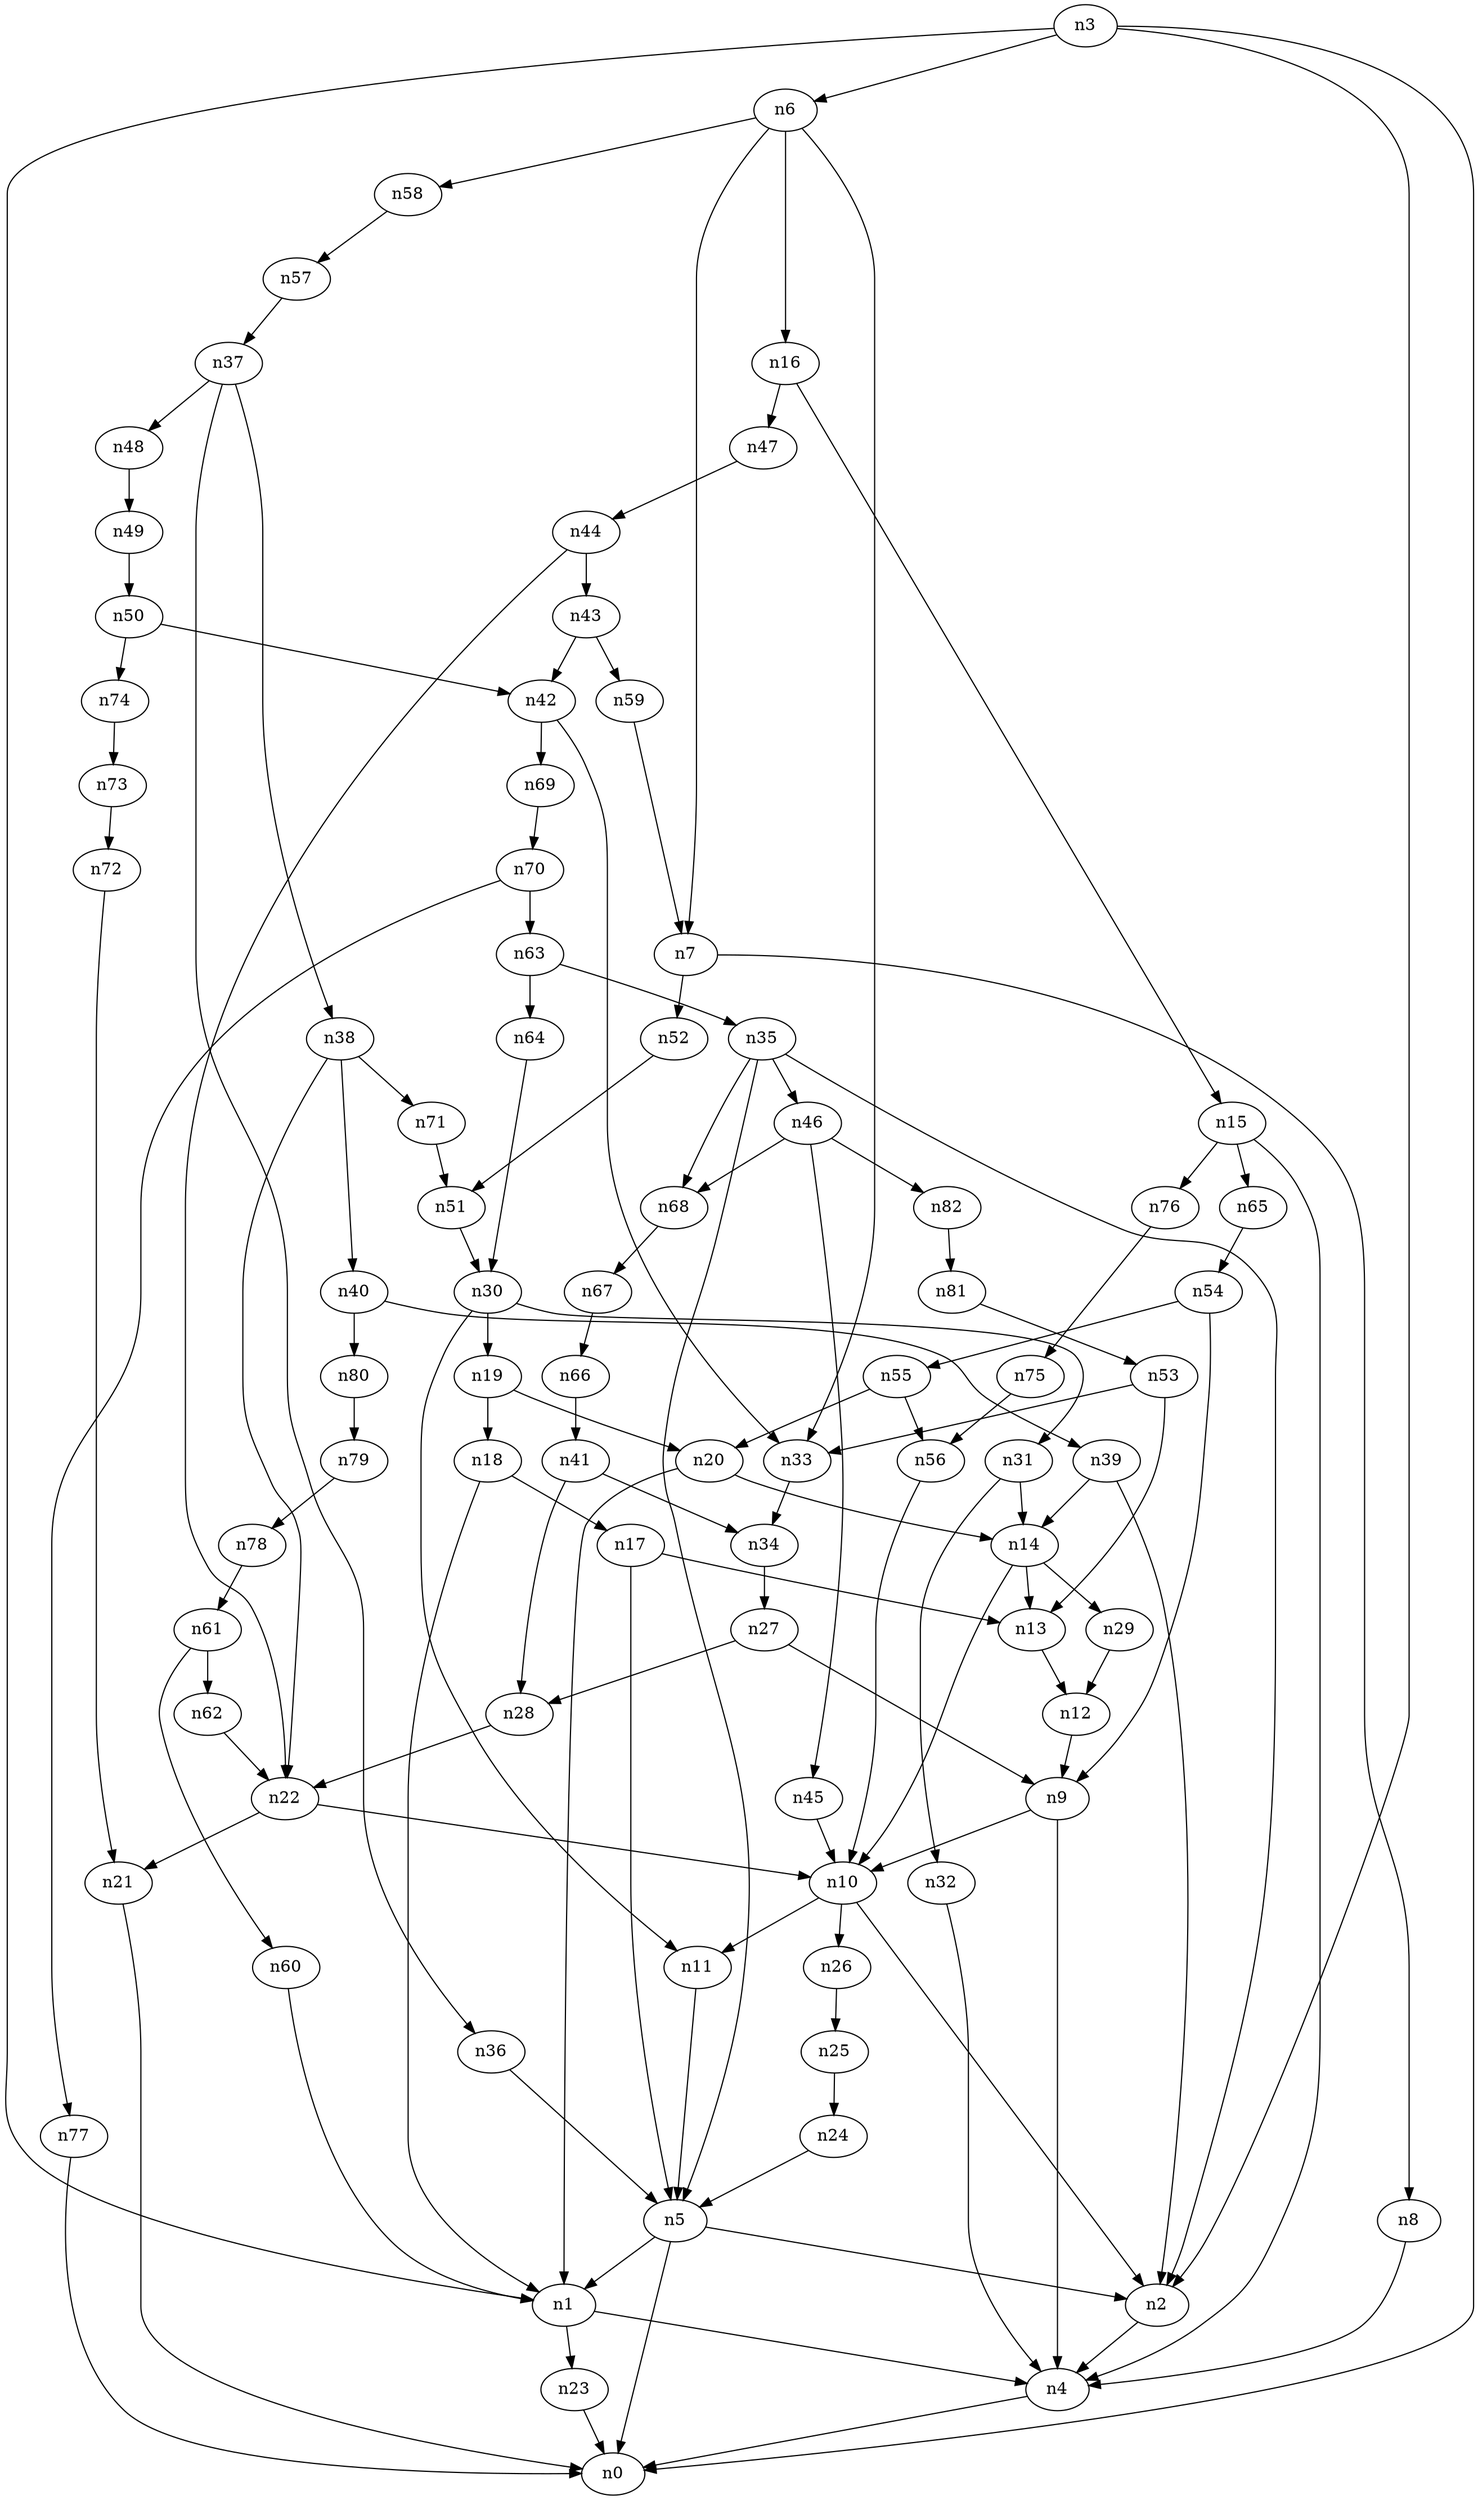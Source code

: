 digraph G {
	n1 -> n4	 [_graphml_id=e4];
	n1 -> n23	 [_graphml_id=e35];
	n2 -> n4	 [_graphml_id=e7];
	n3 -> n0	 [_graphml_id=e0];
	n3 -> n1	 [_graphml_id=e3];
	n3 -> n2	 [_graphml_id=e6];
	n3 -> n6	 [_graphml_id=e9];
	n4 -> n0	 [_graphml_id=e1];
	n5 -> n0	 [_graphml_id=e2];
	n5 -> n1	 [_graphml_id=e5];
	n5 -> n2	 [_graphml_id=e8];
	n6 -> n7	 [_graphml_id=e10];
	n6 -> n16	 [_graphml_id=e24];
	n6 -> n33	 [_graphml_id=e50];
	n6 -> n58	 [_graphml_id=e90];
	n7 -> n8	 [_graphml_id=e11];
	n7 -> n52	 [_graphml_id=e80];
	n8 -> n4	 [_graphml_id=e12];
	n9 -> n4	 [_graphml_id=e13];
	n9 -> n10	 [_graphml_id=e14];
	n10 -> n2	 [_graphml_id=e15];
	n10 -> n11	 [_graphml_id=e16];
	n10 -> n26	 [_graphml_id=e39];
	n11 -> n5	 [_graphml_id=e17];
	n12 -> n9	 [_graphml_id=e18];
	n13 -> n12	 [_graphml_id=e19];
	n14 -> n10	 [_graphml_id=e21];
	n14 -> n13	 [_graphml_id=e20];
	n14 -> n29	 [_graphml_id=e43];
	n15 -> n4	 [_graphml_id=e22];
	n15 -> n65	 [_graphml_id=e101];
	n15 -> n76	 [_graphml_id=e120];
	n16 -> n15	 [_graphml_id=e23];
	n16 -> n47	 [_graphml_id=e73];
	n17 -> n5	 [_graphml_id=e26];
	n17 -> n13	 [_graphml_id=e25];
	n18 -> n1	 [_graphml_id=e83];
	n18 -> n17	 [_graphml_id=e27];
	n19 -> n18	 [_graphml_id=e28];
	n19 -> n20	 [_graphml_id=e29];
	n20 -> n1	 [_graphml_id=e45];
	n20 -> n14	 [_graphml_id=e30];
	n21 -> n0	 [_graphml_id=e31];
	n22 -> n10	 [_graphml_id=e33];
	n22 -> n21	 [_graphml_id=e32];
	n23 -> n0	 [_graphml_id=e34];
	n24 -> n5	 [_graphml_id=e36];
	n25 -> n24	 [_graphml_id=e37];
	n26 -> n25	 [_graphml_id=e38];
	n27 -> n9	 [_graphml_id=e40];
	n27 -> n28	 [_graphml_id=e41];
	n28 -> n22	 [_graphml_id=e42];
	n29 -> n12	 [_graphml_id=e44];
	n30 -> n11	 [_graphml_id=e93];
	n30 -> n19	 [_graphml_id=e46];
	n30 -> n31	 [_graphml_id=e47];
	n31 -> n14	 [_graphml_id=e55];
	n31 -> n32	 [_graphml_id=e48];
	n32 -> n4	 [_graphml_id=e49];
	n33 -> n34	 [_graphml_id=e51];
	n34 -> n27	 [_graphml_id=e52];
	n35 -> n2	 [_graphml_id=e54];
	n35 -> n5	 [_graphml_id=e53];
	n35 -> n46	 [_graphml_id=e71];
	n35 -> n68	 [_graphml_id=e123];
	n36 -> n5	 [_graphml_id=e56];
	n37 -> n36	 [_graphml_id=e57];
	n37 -> n38	 [_graphml_id=e58];
	n37 -> n48	 [_graphml_id=e74];
	n38 -> n22	 [_graphml_id=e59];
	n38 -> n40	 [_graphml_id=e62];
	n38 -> n71	 [_graphml_id=e111];
	n39 -> n2	 [_graphml_id=e60];
	n39 -> n14	 [_graphml_id=e113];
	n40 -> n39	 [_graphml_id=e61];
	n40 -> n80	 [_graphml_id=e127];
	n41 -> n28	 [_graphml_id=e63];
	n41 -> n34	 [_graphml_id=e64];
	n42 -> n33	 [_graphml_id=e65];
	n42 -> n69	 [_graphml_id=e108];
	n43 -> n42	 [_graphml_id=e66];
	n43 -> n59	 [_graphml_id=e91];
	n44 -> n22	 [_graphml_id=e68];
	n44 -> n43	 [_graphml_id=e67];
	n45 -> n10	 [_graphml_id=e69];
	n46 -> n45	 [_graphml_id=e70];
	n46 -> n68	 [_graphml_id=e107];
	n46 -> n82	 [_graphml_id=e130];
	n47 -> n44	 [_graphml_id=e72];
	n48 -> n49	 [_graphml_id=e75];
	n49 -> n50	 [_graphml_id=e76];
	n50 -> n42	 [_graphml_id=e77];
	n50 -> n74	 [_graphml_id=e117];
	n51 -> n30	 [_graphml_id=e78];
	n52 -> n51	 [_graphml_id=e79];
	n53 -> n13	 [_graphml_id=e81];
	n53 -> n33	 [_graphml_id=e82];
	n54 -> n9	 [_graphml_id=e84];
	n54 -> n55	 [_graphml_id=e85];
	n55 -> n20	 [_graphml_id=e103];
	n55 -> n56	 [_graphml_id=e86];
	n56 -> n10	 [_graphml_id=e87];
	n57 -> n37	 [_graphml_id=e88];
	n58 -> n57	 [_graphml_id=e89];
	n59 -> n7	 [_graphml_id=e92];
	n60 -> n1	 [_graphml_id=e94];
	n61 -> n60	 [_graphml_id=e95];
	n61 -> n62	 [_graphml_id=e96];
	n62 -> n22	 [_graphml_id=e97];
	n63 -> n35	 [_graphml_id=e98];
	n63 -> n64	 [_graphml_id=e99];
	n64 -> n30	 [_graphml_id=e100];
	n65 -> n54	 [_graphml_id=e102];
	n66 -> n41	 [_graphml_id=e104];
	n67 -> n66	 [_graphml_id=e105];
	n68 -> n67	 [_graphml_id=e106];
	n69 -> n70	 [_graphml_id=e109];
	n70 -> n63	 [_graphml_id=e110];
	n70 -> n77	 [_graphml_id=e122];
	n71 -> n51	 [_graphml_id=e112];
	n72 -> n21	 [_graphml_id=e114];
	n73 -> n72	 [_graphml_id=e115];
	n74 -> n73	 [_graphml_id=e116];
	n75 -> n56	 [_graphml_id=e118];
	n76 -> n75	 [_graphml_id=e119];
	n77 -> n0	 [_graphml_id=e121];
	n78 -> n61	 [_graphml_id=e124];
	n79 -> n78	 [_graphml_id=e125];
	n80 -> n79	 [_graphml_id=e126];
	n81 -> n53	 [_graphml_id=e128];
	n82 -> n81	 [_graphml_id=e129];
}
